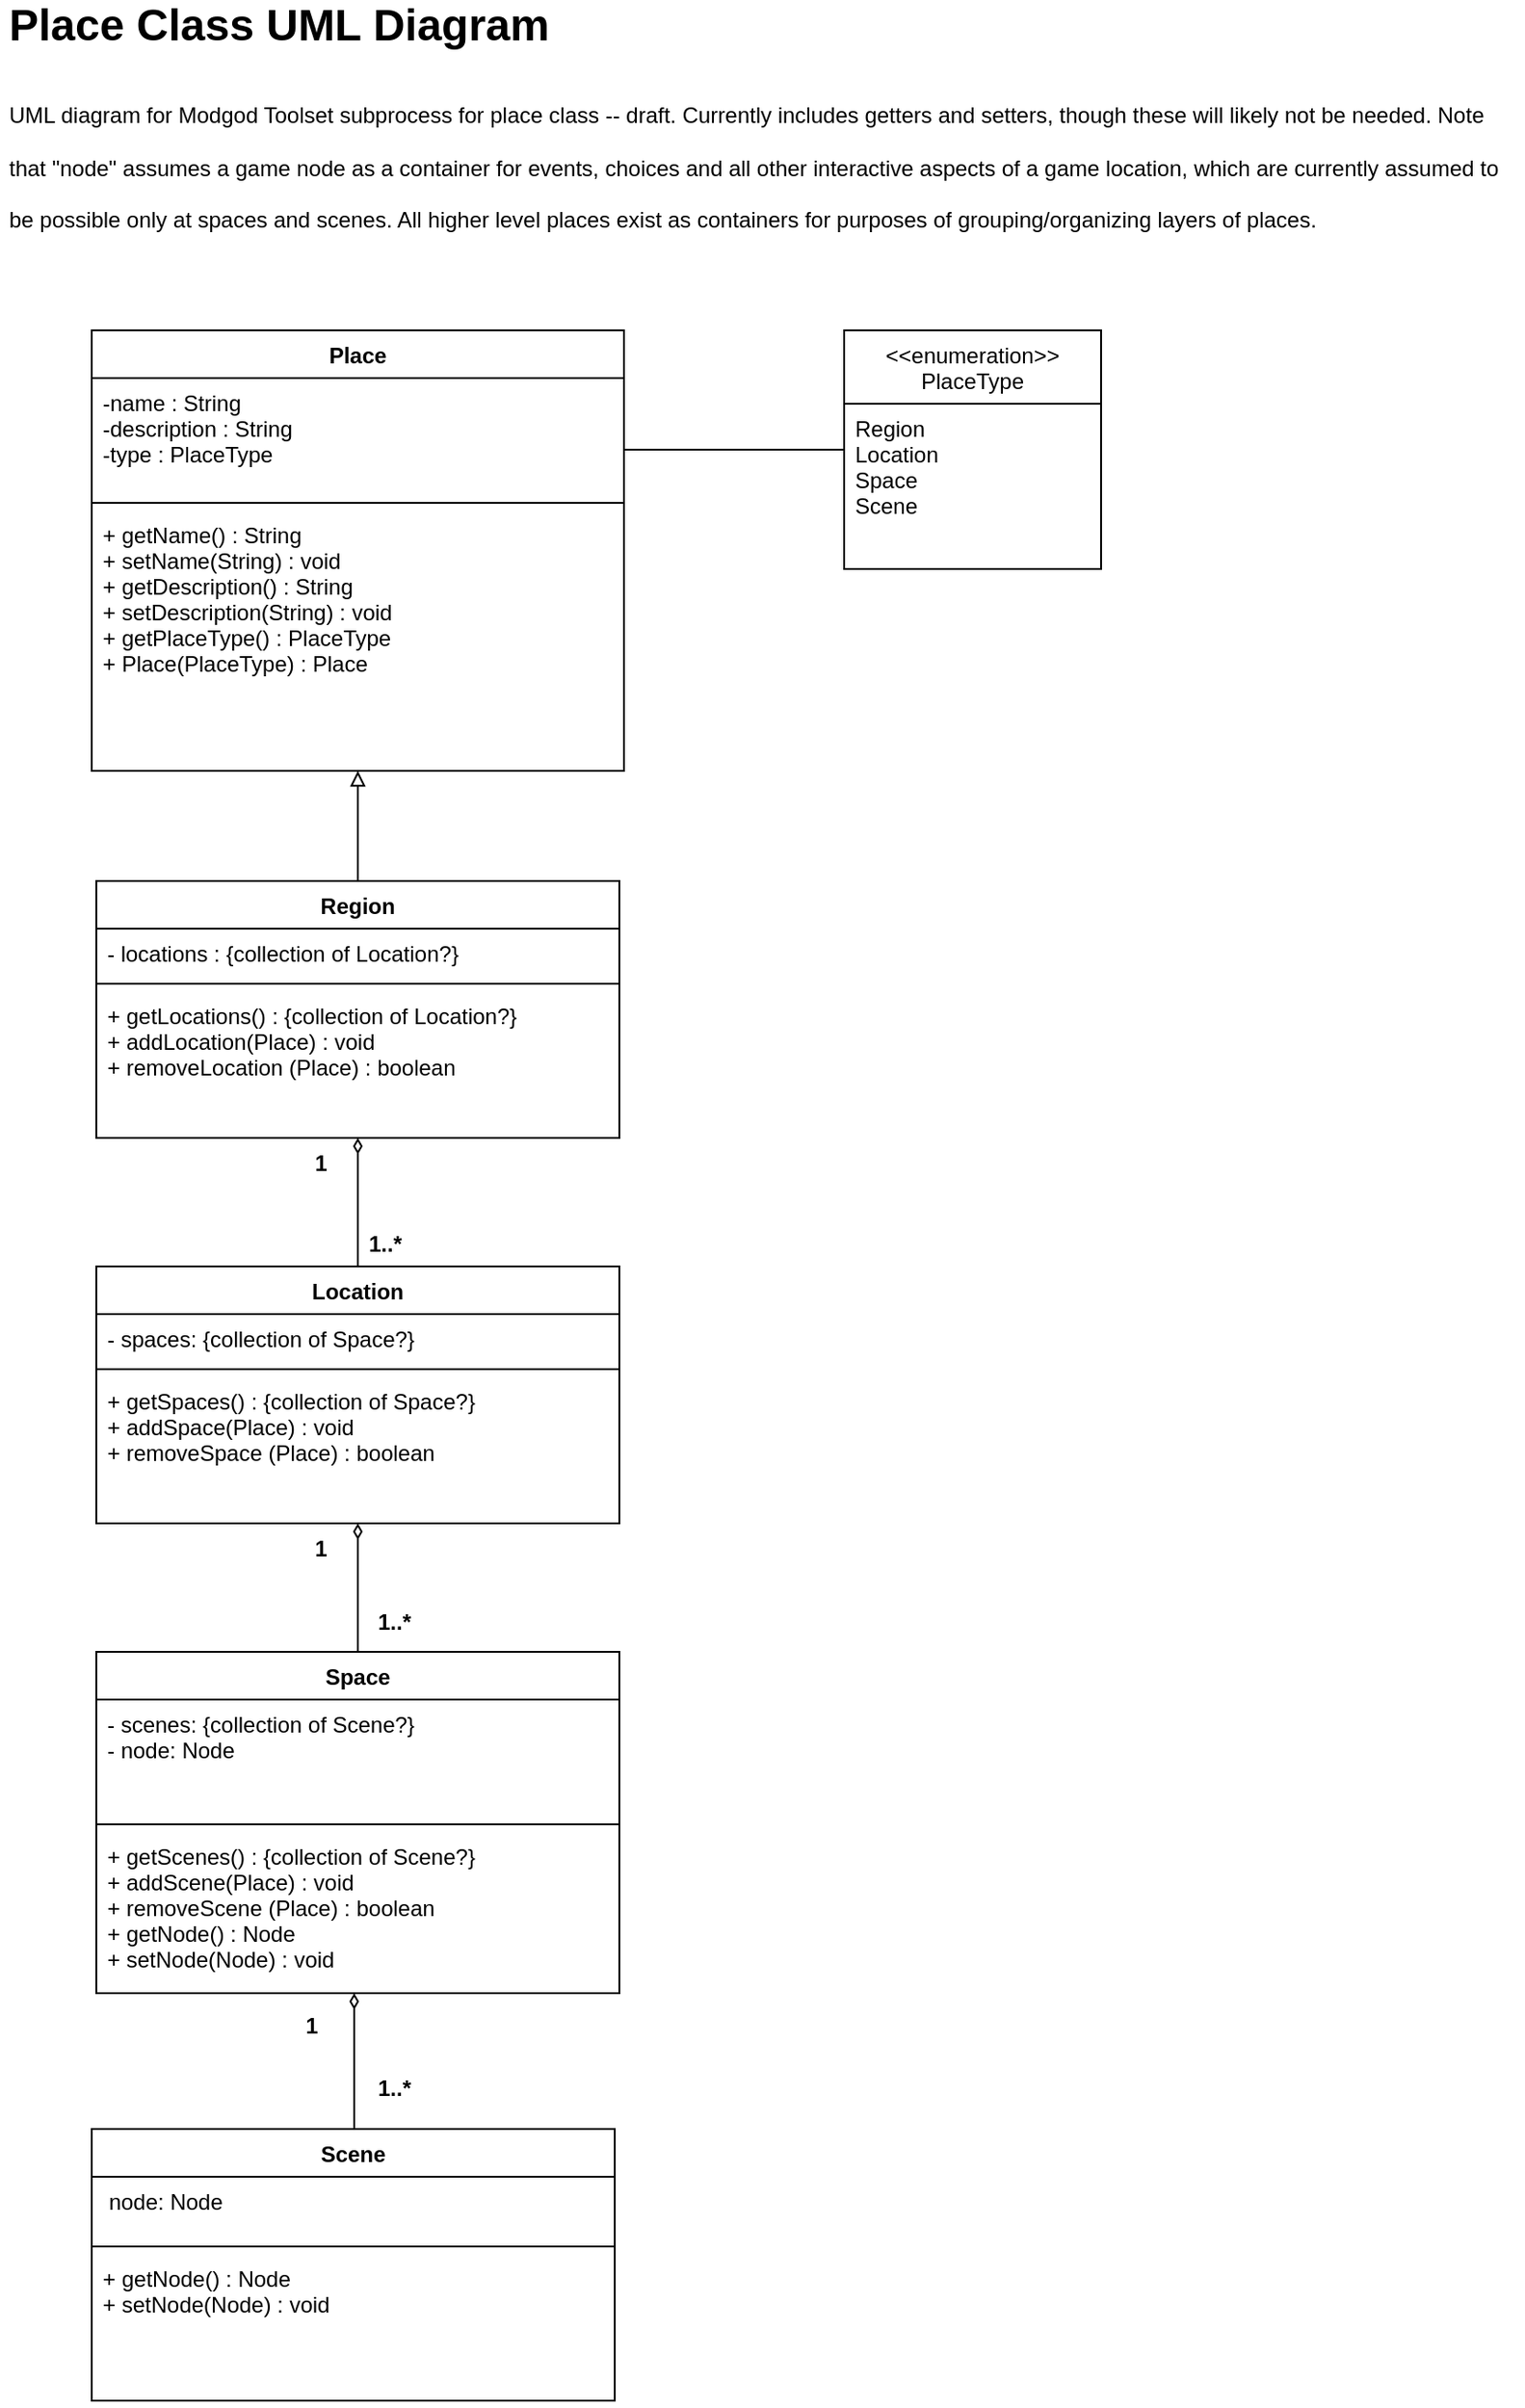 <mxfile version="20.6.2" type="device"><diagram id="LsEVZn2ywElqt6WwXoec" name="Page-1"><mxGraphModel dx="1024" dy="612" grid="1" gridSize="10" guides="1" tooltips="1" connect="1" arrows="1" fold="1" page="1" pageScale="1" pageWidth="850" pageHeight="1100" math="0" shadow="0"><root><mxCell id="0"/><mxCell id="1" parent="0"/><mxCell id="9vxpIDCAJnqyiYPajHfb-1" value="&lt;span style=&quot;font-size: 24px;&quot;&gt;&lt;b&gt;Place Class&amp;nbsp;&lt;/b&gt;&lt;/span&gt;&lt;b style=&quot;font-size: 24px;&quot;&gt;UML Diagram&lt;/b&gt;&lt;h1&gt;&lt;span style=&quot;font-size: 12px; font-weight: 400;&quot;&gt;UML diagram for Modgod Toolset subprocess for place class -- draft. Currently includes getters and setters, though these will likely not be needed. Note that &quot;node&quot; assumes a game node as a container for events, choices and all other interactive aspects of a game location, which are currently assumed to be possible only at spaces and scenes. All higher level places exist as containers for purposes of grouping/organizing layers of places.&amp;nbsp;&lt;/span&gt;&lt;/h1&gt;" style="text;html=1;strokeColor=none;fillColor=none;spacing=5;spacingTop=-20;whiteSpace=wrap;overflow=hidden;rounded=0;" parent="1" vertex="1"><mxGeometry x="10" y="20" width="830" height="150" as="geometry"/></mxCell><mxCell id="nZjs0Hpkxo3R55Bx91GT-10" style="edgeStyle=orthogonalEdgeStyle;rounded=0;orthogonalLoop=1;jettySize=auto;html=1;endArrow=block;endFill=0;" parent="1" source="nZjs0Hpkxo3R55Bx91GT-1" target="nZjs0Hpkxo3R55Bx91GT-5" edge="1"><mxGeometry relative="1" as="geometry"/></mxCell><mxCell id="nZjs0Hpkxo3R55Bx91GT-1" value="Region" style="swimlane;fontStyle=1;align=center;verticalAlign=top;childLayout=stackLayout;horizontal=1;startSize=26;horizontalStack=0;resizeParent=1;resizeParentMax=0;resizeLast=0;collapsible=1;marginBottom=0;" parent="1" vertex="1"><mxGeometry x="62.5" y="490" width="285" height="140" as="geometry"/></mxCell><mxCell id="zRRlkUtcK6NEDtO3sjY--16" value="- locations : {collection of Location?}" style="text;strokeColor=none;fillColor=none;align=left;verticalAlign=top;spacingLeft=4;spacingRight=4;overflow=hidden;rotatable=0;points=[[0,0.5],[1,0.5]];portConstraint=eastwest;" parent="nZjs0Hpkxo3R55Bx91GT-1" vertex="1"><mxGeometry y="26" width="285" height="26" as="geometry"/></mxCell><mxCell id="zRRlkUtcK6NEDtO3sjY--14" value="" style="line;strokeWidth=1;fillColor=none;align=left;verticalAlign=middle;spacingTop=-1;spacingLeft=3;spacingRight=3;rotatable=0;labelPosition=right;points=[];portConstraint=eastwest;strokeColor=inherit;" parent="nZjs0Hpkxo3R55Bx91GT-1" vertex="1"><mxGeometry y="52" width="285" height="8" as="geometry"/></mxCell><mxCell id="zRRlkUtcK6NEDtO3sjY--13" value="+ getLocations() : {collection of Location?}&#10;+ addLocation(Place) : void&#10;+ removeLocation (Place) : boolean" style="text;strokeColor=none;fillColor=none;align=left;verticalAlign=top;spacingLeft=4;spacingRight=4;overflow=hidden;rotatable=0;points=[[0,0.5],[1,0.5]];portConstraint=eastwest;" parent="nZjs0Hpkxo3R55Bx91GT-1" vertex="1"><mxGeometry y="60" width="285" height="80" as="geometry"/></mxCell><mxCell id="nZjs0Hpkxo3R55Bx91GT-5" value="Place" style="swimlane;fontStyle=1;align=center;verticalAlign=top;childLayout=stackLayout;horizontal=1;startSize=26;horizontalStack=0;resizeParent=1;resizeParentMax=0;resizeLast=0;collapsible=1;marginBottom=0;" parent="1" vertex="1"><mxGeometry x="60" y="190" width="290" height="240" as="geometry"><mxRectangle x="260" y="130" width="70" height="30" as="alternateBounds"/></mxGeometry></mxCell><mxCell id="nZjs0Hpkxo3R55Bx91GT-6" value="-name : String&#10;-description : String&#10;-type : PlaceType&#10;" style="text;strokeColor=none;fillColor=none;align=left;verticalAlign=top;spacingLeft=4;spacingRight=4;overflow=hidden;rotatable=0;points=[[0,0.5],[1,0.5]];portConstraint=eastwest;" parent="nZjs0Hpkxo3R55Bx91GT-5" vertex="1"><mxGeometry y="26" width="290" height="64" as="geometry"/></mxCell><mxCell id="nZjs0Hpkxo3R55Bx91GT-7" value="" style="line;strokeWidth=1;fillColor=none;align=left;verticalAlign=middle;spacingTop=-1;spacingLeft=3;spacingRight=3;rotatable=0;labelPosition=right;points=[];portConstraint=eastwest;strokeColor=inherit;" parent="nZjs0Hpkxo3R55Bx91GT-5" vertex="1"><mxGeometry y="90" width="290" height="8" as="geometry"/></mxCell><mxCell id="nZjs0Hpkxo3R55Bx91GT-8" value="+ getName() : String&#10;+ setName(String) : void&#10;+ getDescription() : String&#10;+ setDescription(String) : void&#10;+ getPlaceType() : PlaceType&#10;+ Place(PlaceType) : Place" style="text;strokeColor=none;fillColor=none;align=left;verticalAlign=top;spacingLeft=4;spacingRight=4;overflow=hidden;rotatable=0;points=[[0,0.5],[1,0.5]];portConstraint=eastwest;" parent="nZjs0Hpkxo3R55Bx91GT-5" vertex="1"><mxGeometry y="98" width="290" height="142" as="geometry"/></mxCell><mxCell id="oPssEAu1KDuKZYMsDrZs-6" style="edgeStyle=orthogonalEdgeStyle;rounded=0;orthogonalLoop=1;jettySize=auto;html=1;endArrow=none;endFill=0;" parent="1" source="bhfvJ2JnmkSsDMvvE3xB-1" target="nZjs0Hpkxo3R55Bx91GT-5" edge="1"><mxGeometry relative="1" as="geometry"><Array as="points"><mxPoint x="370" y="255"/><mxPoint x="370" y="255"/></Array></mxGeometry></mxCell><mxCell id="bhfvJ2JnmkSsDMvvE3xB-1" value="&lt;&lt;enumeration&gt;&gt;&#10;PlaceType" style="swimlane;fontStyle=0;childLayout=stackLayout;horizontal=1;startSize=40;fillColor=none;horizontalStack=0;resizeParent=1;resizeParentMax=0;resizeLast=0;collapsible=1;marginBottom=0;" parent="1" vertex="1"><mxGeometry x="470" y="190" width="140" height="130" as="geometry"/></mxCell><mxCell id="bhfvJ2JnmkSsDMvvE3xB-2" value="Region&#10;Location&#10;Space&#10;Scene" style="text;strokeColor=none;fillColor=none;align=left;verticalAlign=top;spacingLeft=4;spacingRight=4;overflow=hidden;rotatable=0;points=[[0,0.5],[1,0.5]];portConstraint=eastwest;" parent="bhfvJ2JnmkSsDMvvE3xB-1" vertex="1"><mxGeometry y="40" width="140" height="90" as="geometry"/></mxCell><mxCell id="zRRlkUtcK6NEDtO3sjY--7" value="" style="edgeStyle=orthogonalEdgeStyle;rounded=0;orthogonalLoop=1;jettySize=auto;html=1;endArrow=none;endFill=0;startArrow=diamondThin;startFill=0;entryX=0.5;entryY=0;entryDx=0;entryDy=0;" parent="1" source="nZjs0Hpkxo3R55Bx91GT-1" target="zRRlkUtcK6NEDtO3sjY--17" edge="1"><mxGeometry relative="1" as="geometry"><mxPoint x="145" y="680" as="targetPoint"/><mxPoint x="145" y="560" as="sourcePoint"/></mxGeometry></mxCell><mxCell id="zRRlkUtcK6NEDtO3sjY--25" style="edgeStyle=orthogonalEdgeStyle;rounded=0;orthogonalLoop=1;jettySize=auto;html=1;startArrow=diamondThin;startFill=0;endArrow=none;endFill=0;" parent="1" source="zRRlkUtcK6NEDtO3sjY--17" target="zRRlkUtcK6NEDtO3sjY--21" edge="1"><mxGeometry relative="1" as="geometry"/></mxCell><mxCell id="zRRlkUtcK6NEDtO3sjY--17" value="Location" style="swimlane;fontStyle=1;align=center;verticalAlign=top;childLayout=stackLayout;horizontal=1;startSize=26;horizontalStack=0;resizeParent=1;resizeParentMax=0;resizeLast=0;collapsible=1;marginBottom=0;" parent="1" vertex="1"><mxGeometry x="62.5" y="700" width="285" height="140" as="geometry"/></mxCell><mxCell id="zRRlkUtcK6NEDtO3sjY--18" value="- spaces: {collection of Space?}" style="text;strokeColor=none;fillColor=none;align=left;verticalAlign=top;spacingLeft=4;spacingRight=4;overflow=hidden;rotatable=0;points=[[0,0.5],[1,0.5]];portConstraint=eastwest;" parent="zRRlkUtcK6NEDtO3sjY--17" vertex="1"><mxGeometry y="26" width="285" height="26" as="geometry"/></mxCell><mxCell id="zRRlkUtcK6NEDtO3sjY--19" value="" style="line;strokeWidth=1;fillColor=none;align=left;verticalAlign=middle;spacingTop=-1;spacingLeft=3;spacingRight=3;rotatable=0;labelPosition=right;points=[];portConstraint=eastwest;strokeColor=inherit;" parent="zRRlkUtcK6NEDtO3sjY--17" vertex="1"><mxGeometry y="52" width="285" height="8" as="geometry"/></mxCell><mxCell id="zRRlkUtcK6NEDtO3sjY--20" value="+ getSpaces() : {collection of Space?}&#10;+ addSpace(Place) : void&#10;+ removeSpace (Place) : boolean" style="text;strokeColor=none;fillColor=none;align=left;verticalAlign=top;spacingLeft=4;spacingRight=4;overflow=hidden;rotatable=0;points=[[0,0.5],[1,0.5]];portConstraint=eastwest;" parent="zRRlkUtcK6NEDtO3sjY--17" vertex="1"><mxGeometry y="60" width="285" height="80" as="geometry"/></mxCell><mxCell id="zRRlkUtcK6NEDtO3sjY--21" value="Space" style="swimlane;fontStyle=1;align=center;verticalAlign=top;childLayout=stackLayout;horizontal=1;startSize=26;horizontalStack=0;resizeParent=1;resizeParentMax=0;resizeLast=0;collapsible=1;marginBottom=0;" parent="1" vertex="1"><mxGeometry x="62.5" y="910" width="285" height="186" as="geometry"/></mxCell><mxCell id="zRRlkUtcK6NEDtO3sjY--22" value="- scenes: {collection of Scene?}&#10;- node: Node" style="text;strokeColor=none;fillColor=none;align=left;verticalAlign=top;spacingLeft=4;spacingRight=4;overflow=hidden;rotatable=0;points=[[0,0.5],[1,0.5]];portConstraint=eastwest;" parent="zRRlkUtcK6NEDtO3sjY--21" vertex="1"><mxGeometry y="26" width="285" height="64" as="geometry"/></mxCell><mxCell id="zRRlkUtcK6NEDtO3sjY--23" value="" style="line;strokeWidth=1;fillColor=none;align=left;verticalAlign=middle;spacingTop=-1;spacingLeft=3;spacingRight=3;rotatable=0;labelPosition=right;points=[];portConstraint=eastwest;strokeColor=inherit;" parent="zRRlkUtcK6NEDtO3sjY--21" vertex="1"><mxGeometry y="90" width="285" height="8" as="geometry"/></mxCell><mxCell id="zRRlkUtcK6NEDtO3sjY--24" value="+ getScenes() : {collection of Scene?}&#10;+ addScene(Place) : void&#10;+ removeScene (Place) : boolean&#10;+ getNode() : Node&#10;+ setNode(Node) : void" style="text;strokeColor=none;fillColor=none;align=left;verticalAlign=top;spacingLeft=4;spacingRight=4;overflow=hidden;rotatable=0;points=[[0,0.5],[1,0.5]];portConstraint=eastwest;" parent="zRRlkUtcK6NEDtO3sjY--21" vertex="1"><mxGeometry y="98" width="285" height="88" as="geometry"/></mxCell><mxCell id="zRRlkUtcK6NEDtO3sjY--26" value="1" style="text;align=center;fontStyle=1;verticalAlign=middle;spacingLeft=3;spacingRight=3;strokeColor=none;rotatable=0;points=[[0,0.5],[1,0.5]];portConstraint=eastwest;" parent="1" vertex="1"><mxGeometry x="145" y="630" width="80" height="26" as="geometry"/></mxCell><mxCell id="zRRlkUtcK6NEDtO3sjY--27" value="1..*" style="text;align=center;fontStyle=1;verticalAlign=middle;spacingLeft=3;spacingRight=3;strokeColor=none;rotatable=0;points=[[0,0.5],[1,0.5]];portConstraint=eastwest;" parent="1" vertex="1"><mxGeometry x="180" y="674" width="80" height="26" as="geometry"/></mxCell><mxCell id="oPssEAu1KDuKZYMsDrZs-1" value="1" style="text;align=center;fontStyle=1;verticalAlign=middle;spacingLeft=3;spacingRight=3;strokeColor=none;rotatable=0;points=[[0,0.5],[1,0.5]];portConstraint=eastwest;" parent="1" vertex="1"><mxGeometry x="165" y="840" width="40" height="26" as="geometry"/></mxCell><mxCell id="oPssEAu1KDuKZYMsDrZs-4" value="1..*" style="text;align=center;fontStyle=1;verticalAlign=middle;spacingLeft=3;spacingRight=3;strokeColor=none;rotatable=0;points=[[0,0.5],[1,0.5]];portConstraint=eastwest;" parent="1" vertex="1"><mxGeometry x="215" y="880" width="20" height="26" as="geometry"/></mxCell><mxCell id="oPssEAu1KDuKZYMsDrZs-7" style="edgeStyle=orthogonalEdgeStyle;rounded=0;orthogonalLoop=1;jettySize=auto;html=1;startArrow=diamondThin;startFill=0;endArrow=none;endFill=0;" parent="1" target="oPssEAu1KDuKZYMsDrZs-8" edge="1" source="zRRlkUtcK6NEDtO3sjY--21"><mxGeometry relative="1" as="geometry"><mxPoint x="200" y="1110" as="sourcePoint"/><Array as="points"><mxPoint x="203" y="1120"/><mxPoint x="203" y="1120"/></Array></mxGeometry></mxCell><mxCell id="oPssEAu1KDuKZYMsDrZs-8" value="Scene" style="swimlane;fontStyle=1;align=center;verticalAlign=top;childLayout=stackLayout;horizontal=1;startSize=26;horizontalStack=0;resizeParent=1;resizeParentMax=0;resizeLast=0;collapsible=1;marginBottom=0;" parent="1" vertex="1"><mxGeometry x="60" y="1170" width="285" height="148" as="geometry"/></mxCell><mxCell id="oPssEAu1KDuKZYMsDrZs-9" value=" node: Node" style="text;strokeColor=none;fillColor=none;align=left;verticalAlign=top;spacingLeft=4;spacingRight=4;overflow=hidden;rotatable=0;points=[[0,0.5],[1,0.5]];portConstraint=eastwest;" parent="oPssEAu1KDuKZYMsDrZs-8" vertex="1"><mxGeometry y="26" width="285" height="34" as="geometry"/></mxCell><mxCell id="oPssEAu1KDuKZYMsDrZs-10" value="" style="line;strokeWidth=1;fillColor=none;align=left;verticalAlign=middle;spacingTop=-1;spacingLeft=3;spacingRight=3;rotatable=0;labelPosition=right;points=[];portConstraint=eastwest;strokeColor=inherit;" parent="oPssEAu1KDuKZYMsDrZs-8" vertex="1"><mxGeometry y="60" width="285" height="8" as="geometry"/></mxCell><mxCell id="oPssEAu1KDuKZYMsDrZs-11" value="+ getNode() : Node&#10;+ setNode(Node) : void" style="text;strokeColor=none;fillColor=none;align=left;verticalAlign=top;spacingLeft=4;spacingRight=4;overflow=hidden;rotatable=0;points=[[0,0.5],[1,0.5]];portConstraint=eastwest;" parent="oPssEAu1KDuKZYMsDrZs-8" vertex="1"><mxGeometry y="68" width="285" height="80" as="geometry"/></mxCell><mxCell id="oPssEAu1KDuKZYMsDrZs-12" value="1" style="text;align=center;fontStyle=1;verticalAlign=middle;spacingLeft=3;spacingRight=3;strokeColor=none;rotatable=0;points=[[0,0.5],[1,0.5]];portConstraint=eastwest;" parent="1" vertex="1"><mxGeometry x="160" y="1100" width="40" height="26" as="geometry"/></mxCell><mxCell id="oPssEAu1KDuKZYMsDrZs-13" value="1..*" style="text;align=center;fontStyle=1;verticalAlign=middle;spacingLeft=3;spacingRight=3;strokeColor=none;rotatable=0;points=[[0,0.5],[1,0.5]];portConstraint=eastwest;" parent="1" vertex="1"><mxGeometry x="215" y="1134" width="20" height="26" as="geometry"/></mxCell></root></mxGraphModel></diagram></mxfile>